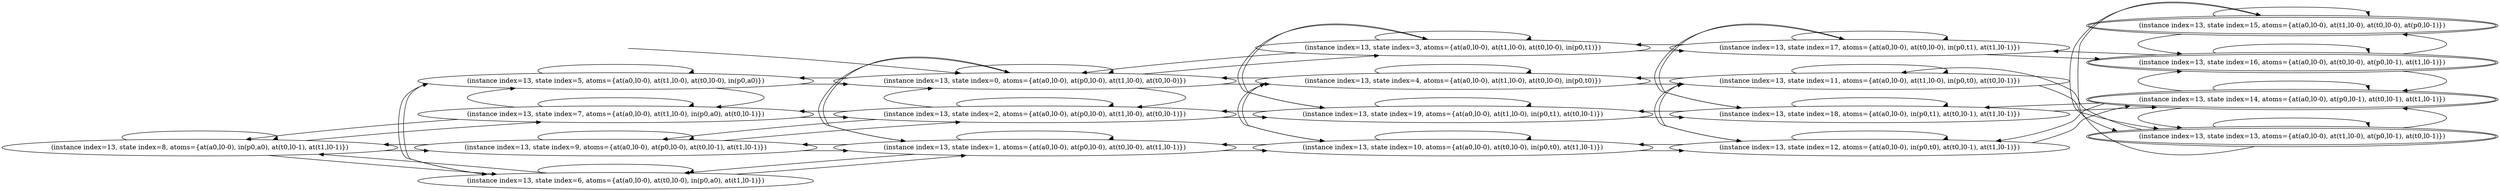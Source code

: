 digraph {
rankdir="LR"
s8[label="(instance index=13, state index=8, atoms={at(a0,l0-0), in(p0,a0), at(t0,l0-1), at(t1,l0-1)})"]
s5[label="(instance index=13, state index=5, atoms={at(a0,l0-0), at(t1,l0-0), at(t0,l0-0), in(p0,a0)})"]
s7[label="(instance index=13, state index=7, atoms={at(a0,l0-0), at(t1,l0-0), in(p0,a0), at(t0,l0-1)})"]
s9[label="(instance index=13, state index=9, atoms={at(a0,l0-0), at(p0,l0-0), at(t0,l0-1), at(t1,l0-1)})"]
s6[label="(instance index=13, state index=6, atoms={at(a0,l0-0), at(t0,l0-0), in(p0,a0), at(t1,l0-1)})"]
s0[label="(instance index=13, state index=0, atoms={at(a0,l0-0), at(p0,l0-0), at(t1,l0-0), at(t0,l0-0)})"]
s2[label="(instance index=13, state index=2, atoms={at(a0,l0-0), at(p0,l0-0), at(t1,l0-0), at(t0,l0-1)})"]
s1[label="(instance index=13, state index=1, atoms={at(a0,l0-0), at(p0,l0-0), at(t0,l0-0), at(t1,l0-1)})"]
s3[label="(instance index=13, state index=3, atoms={at(a0,l0-0), at(t1,l0-0), at(t0,l0-0), in(p0,t1)})"]
s19[label="(instance index=13, state index=19, atoms={at(a0,l0-0), at(t1,l0-0), in(p0,t1), at(t0,l0-1)})"]
s10[label="(instance index=13, state index=10, atoms={at(a0,l0-0), at(t0,l0-0), in(p0,t0), at(t1,l0-1)})"]
s4[label="(instance index=13, state index=4, atoms={at(a0,l0-0), at(t1,l0-0), at(t0,l0-0), in(p0,t0)})"]
s17[label="(instance index=13, state index=17, atoms={at(a0,l0-0), at(t0,l0-0), in(p0,t1), at(t1,l0-1)})"]
s11[label="(instance index=13, state index=11, atoms={at(a0,l0-0), at(t1,l0-0), in(p0,t0), at(t0,l0-1)})"]
s18[label="(instance index=13, state index=18, atoms={at(a0,l0-0), in(p0,t1), at(t0,l0-1), at(t1,l0-1)})"]
s12[label="(instance index=13, state index=12, atoms={at(a0,l0-0), in(p0,t0), at(t0,l0-1), at(t1,l0-1)})"]
s16[peripheries=2,label="(instance index=13, state index=16, atoms={at(a0,l0-0), at(t0,l0-0), at(p0,l0-1), at(t1,l0-1)})"]
s13[peripheries=2,label="(instance index=13, state index=13, atoms={at(a0,l0-0), at(t1,l0-0), at(p0,l0-1), at(t0,l0-1)})"]
s14[peripheries=2,label="(instance index=13, state index=14, atoms={at(a0,l0-0), at(p0,l0-1), at(t0,l0-1), at(t1,l0-1)})"]
s15[peripheries=2,label="(instance index=13, state index=15, atoms={at(a0,l0-0), at(t1,l0-0), at(t0,l0-0), at(p0,l0-1)})"]
Dangling [ label = "", style = invis ]
{ rank = same; Dangling }
Dangling -> s0
{ rank = same; s0}
{ rank = same; s5,s7,s9,s6}
{ rank = same; s0,s2,s1}
{ rank = same; s3,s19,s10,s4}
{ rank = same; s17,s11,s18,s12}
{ rank = same; s16,s13,s14,s15}
{
s8->s7
s8->s6
s8->s9
s8->s8
}
{
s5->s7
s5->s6
s5->s5
s5->s0
s7->s7
s7->s5
s7->s2
s7->s8
s9->s2
s9->s1
s9->s9
s9->s8
s6->s6
s6->s5
s6->s1
s6->s8
}
{
s0->s5
s0->s4
s0->s3
s0->s2
s0->s1
s0->s0
s2->s19
s2->s9
s2->s7
s2->s2
s2->s0
s1->s9
s1->s6
s1->s1
s1->s10
s1->s0
}
{
s3->s19
s3->s3
s3->s17
s3->s0
s19->s19
s19->s3
s19->s18
s19->s2
s10->s12
s10->s4
s10->s10
s10->s1
s4->s11
s4->s10
s4->s4
s4->s0
}
{
s17->s3
s17->s18
s17->s17
s17->s16
s11->s4
s11->s12
s11->s11
s11->s13
s18->s19
s18->s14
s18->s18
s18->s17
s12->s12
s12->s11
s12->s14
s12->s10
}
{
s16->s15
s16->s14
s16->s17
s16->s16
s13->s14
s13->s13
s13->s15
s13->s11
s14->s16
s14->s14
s14->s18
s14->s13
s14->s12
s15->s15
s15->s13
s15->s16
}
}
